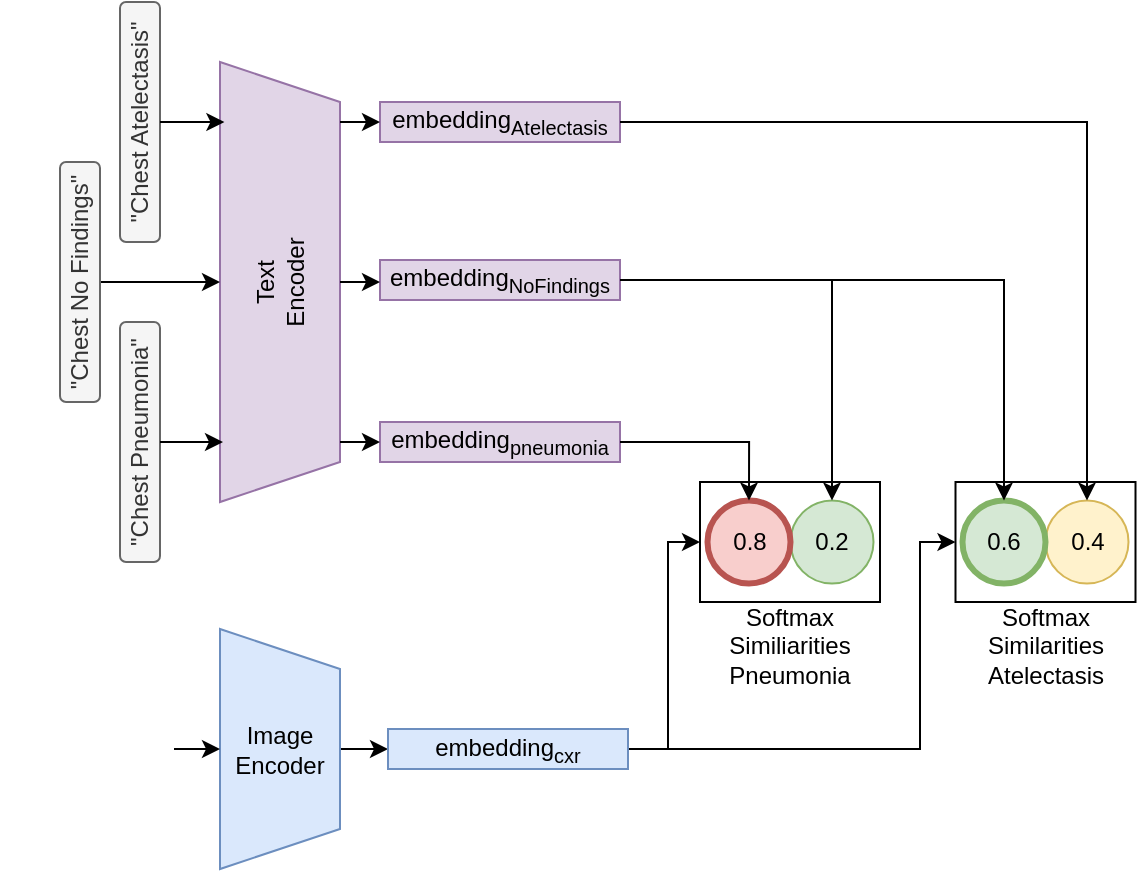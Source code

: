 <mxfile version="27.0.5">
  <diagram name="Page-1" id="KKMzYMEohoVGRIjfgOfq">
    <mxGraphModel dx="1426" dy="963" grid="1" gridSize="10" guides="1" tooltips="1" connect="1" arrows="1" fold="1" page="1" pageScale="1" pageWidth="827" pageHeight="1169" math="0" shadow="0">
      <root>
        <mxCell id="0" />
        <mxCell id="1" parent="0" />
        <mxCell id="L57G9UL65i9s51-4PsNF-18" value="" style="edgeStyle=orthogonalEdgeStyle;rounded=0;orthogonalLoop=1;jettySize=auto;html=1;" parent="1" source="L57G9UL65i9s51-4PsNF-1" target="L57G9UL65i9s51-4PsNF-16" edge="1">
          <mxGeometry relative="1" as="geometry" />
        </mxCell>
        <mxCell id="L57G9UL65i9s51-4PsNF-1" value="Image&lt;div&gt;Encoder&lt;/div&gt;" style="shape=trapezoid;perimeter=trapezoidPerimeter;whiteSpace=wrap;html=1;fixedSize=1;direction=south;fillColor=#dae8fc;strokeColor=#6c8ebf;" parent="1" vertex="1">
          <mxGeometry x="210" y="373.5" width="60" height="120" as="geometry" />
        </mxCell>
        <mxCell id="L57G9UL65i9s51-4PsNF-4" value="" style="edgeStyle=orthogonalEdgeStyle;rounded=0;orthogonalLoop=1;jettySize=auto;html=1;" parent="1" source="L57G9UL65i9s51-4PsNF-3" target="L57G9UL65i9s51-4PsNF-1" edge="1">
          <mxGeometry relative="1" as="geometry" />
        </mxCell>
        <mxCell id="L57G9UL65i9s51-4PsNF-3" value="" style="shape=image;verticalLabelPosition=bottom;labelBackgroundColor=default;verticalAlign=top;aspect=fixed;imageAspect=0;image=https://production-media.paperswithcode.com/datasets/MIMIC-CXR-0000002919-5d6519da_0miLqPx.jpg;" parent="1" vertex="1">
          <mxGeometry x="100" y="390" width="87" height="87" as="geometry" />
        </mxCell>
        <mxCell id="qXbgxSHYe2Dsq5fyC-Ap-37" style="edgeStyle=orthogonalEdgeStyle;rounded=0;orthogonalLoop=1;jettySize=auto;html=1;exitX=1;exitY=0.5;exitDx=0;exitDy=0;entryX=0;entryY=0.5;entryDx=0;entryDy=0;" edge="1" parent="1" source="L57G9UL65i9s51-4PsNF-16" target="L57G9UL65i9s51-4PsNF-63">
          <mxGeometry relative="1" as="geometry">
            <Array as="points">
              <mxPoint x="560" y="434" />
              <mxPoint x="560" y="330" />
            </Array>
          </mxGeometry>
        </mxCell>
        <mxCell id="qXbgxSHYe2Dsq5fyC-Ap-38" style="edgeStyle=orthogonalEdgeStyle;rounded=0;orthogonalLoop=1;jettySize=auto;html=1;exitX=1;exitY=0.5;exitDx=0;exitDy=0;entryX=0;entryY=0.5;entryDx=0;entryDy=0;" edge="1" parent="1" source="L57G9UL65i9s51-4PsNF-16" target="L57G9UL65i9s51-4PsNF-27">
          <mxGeometry relative="1" as="geometry">
            <Array as="points">
              <mxPoint x="434" y="434" />
              <mxPoint x="434" y="330" />
            </Array>
          </mxGeometry>
        </mxCell>
        <mxCell id="L57G9UL65i9s51-4PsNF-16" value="embedding&lt;sub&gt;cxr&lt;/sub&gt;" style="rounded=0;whiteSpace=wrap;html=1;direction=east;horizontal=1;fillColor=#dae8fc;strokeColor=#6c8ebf;" parent="1" vertex="1">
          <mxGeometry x="294" y="423.5" width="120" height="20" as="geometry" />
        </mxCell>
        <mxCell id="qXbgxSHYe2Dsq5fyC-Ap-28" value="" style="group;rotation=-90;" vertex="1" connectable="0" parent="1">
          <mxGeometry x="130" y="60" width="280" height="280" as="geometry" />
        </mxCell>
        <mxCell id="L57G9UL65i9s51-4PsNF-2" value="Text&lt;div&gt;Encoder&lt;/div&gt;" style="shape=trapezoid;perimeter=trapezoidPerimeter;whiteSpace=wrap;html=1;fixedSize=1;direction=west;fillColor=#e1d5e7;strokeColor=#9673a6;rotation=-90;" parent="qXbgxSHYe2Dsq5fyC-Ap-28" vertex="1">
          <mxGeometry y="110" width="220" height="60" as="geometry" />
        </mxCell>
        <mxCell id="L57G9UL65i9s51-4PsNF-7" value="&quot;Chest Pneumonia&quot;" style="rounded=1;whiteSpace=wrap;html=1;fillColor=#f5f5f5;fontColor=#333333;strokeColor=#666666;rotation=-90;" parent="qXbgxSHYe2Dsq5fyC-Ap-28" vertex="1">
          <mxGeometry x="-20" y="210" width="120" height="20" as="geometry" />
        </mxCell>
        <mxCell id="L57G9UL65i9s51-4PsNF-34" style="edgeStyle=orthogonalEdgeStyle;rounded=0;orthogonalLoop=1;jettySize=auto;html=1;exitX=0.5;exitY=1;exitDx=0;exitDy=0;" parent="qXbgxSHYe2Dsq5fyC-Ap-28" source="L57G9UL65i9s51-4PsNF-8" target="L57G9UL65i9s51-4PsNF-2" edge="1">
          <mxGeometry relative="1" as="geometry" />
        </mxCell>
        <mxCell id="L57G9UL65i9s51-4PsNF-8" value="&quot;Chest No Findings&quot;" style="rounded=1;whiteSpace=wrap;html=1;fillColor=#f5f5f5;fontColor=#333333;strokeColor=#666666;rotation=-90;" parent="qXbgxSHYe2Dsq5fyC-Ap-28" vertex="1">
          <mxGeometry x="-50" y="130" width="120" height="20" as="geometry" />
        </mxCell>
        <mxCell id="L57G9UL65i9s51-4PsNF-10" value="embedding&lt;sub&gt;pneumonia&lt;/sub&gt;" style="rounded=0;whiteSpace=wrap;html=1;direction=north;horizontal=0;fillColor=#e1d5e7;strokeColor=#9673a6;rotation=90;" parent="qXbgxSHYe2Dsq5fyC-Ap-28" vertex="1">
          <mxGeometry x="210" y="160" width="20" height="120" as="geometry" />
        </mxCell>
        <mxCell id="L57G9UL65i9s51-4PsNF-11" value="&lt;font&gt;embedding&lt;sub&gt;NoFindings&lt;/sub&gt;&lt;/font&gt;" style="rounded=0;whiteSpace=wrap;html=1;direction=north;horizontal=0;fillColor=#e1d5e7;strokeColor=#9673a6;rotation=90;" parent="qXbgxSHYe2Dsq5fyC-Ap-28" vertex="1">
          <mxGeometry x="210" y="79" width="20" height="120" as="geometry" />
        </mxCell>
        <mxCell id="L57G9UL65i9s51-4PsNF-40" value="&quot;Chest Atelectasis&lt;span style=&quot;background-color: transparent; color: light-dark(rgb(51, 51, 51), rgb(193, 193, 193));&quot;&gt;&quot;&lt;/span&gt;" style="rounded=1;whiteSpace=wrap;html=1;fillColor=#f5f5f5;fontColor=#333333;strokeColor=#666666;rotation=-90;" parent="qXbgxSHYe2Dsq5fyC-Ap-28" vertex="1">
          <mxGeometry x="-20" y="50" width="120" height="20" as="geometry" />
        </mxCell>
        <mxCell id="L57G9UL65i9s51-4PsNF-42" value="&lt;font&gt;embedding&lt;sub&gt;Atelectasis&lt;/sub&gt;&lt;/font&gt;" style="rounded=0;whiteSpace=wrap;html=1;direction=north;horizontal=0;fillColor=#e1d5e7;strokeColor=#9673a6;rotation=90;" parent="qXbgxSHYe2Dsq5fyC-Ap-28" vertex="1">
          <mxGeometry x="210" width="20" height="120" as="geometry" />
        </mxCell>
        <mxCell id="L57G9UL65i9s51-4PsNF-68" style="edgeStyle=orthogonalEdgeStyle;rounded=0;orthogonalLoop=1;jettySize=auto;html=1;exitX=0.5;exitY=1;exitDx=0;exitDy=0;entryX=0.137;entryY=0.963;entryDx=0;entryDy=0;entryPerimeter=0;" parent="qXbgxSHYe2Dsq5fyC-Ap-28" source="L57G9UL65i9s51-4PsNF-40" target="L57G9UL65i9s51-4PsNF-2" edge="1">
          <mxGeometry relative="1" as="geometry" />
        </mxCell>
        <mxCell id="L57G9UL65i9s51-4PsNF-69" style="edgeStyle=orthogonalEdgeStyle;rounded=0;orthogonalLoop=1;jettySize=auto;html=1;exitX=0.5;exitY=1;exitDx=0;exitDy=0;entryX=0.865;entryY=0.975;entryDx=0;entryDy=0;entryPerimeter=0;" parent="qXbgxSHYe2Dsq5fyC-Ap-28" source="L57G9UL65i9s51-4PsNF-7" target="L57G9UL65i9s51-4PsNF-2" edge="1">
          <mxGeometry relative="1" as="geometry" />
        </mxCell>
        <mxCell id="L57G9UL65i9s51-4PsNF-74" style="edgeStyle=orthogonalEdgeStyle;rounded=0;orthogonalLoop=1;jettySize=auto;html=1;entryX=0.865;entryY=0.975;entryDx=0;entryDy=0;entryPerimeter=0;" parent="qXbgxSHYe2Dsq5fyC-Ap-28" edge="1">
          <mxGeometry relative="1" as="geometry">
            <mxPoint x="140" y="220" as="sourcePoint" />
            <mxPoint x="160" y="220" as="targetPoint" />
          </mxGeometry>
        </mxCell>
        <mxCell id="L57G9UL65i9s51-4PsNF-75" style="edgeStyle=orthogonalEdgeStyle;rounded=0;orthogonalLoop=1;jettySize=auto;html=1;entryX=0.865;entryY=0.975;entryDx=0;entryDy=0;entryPerimeter=0;" parent="qXbgxSHYe2Dsq5fyC-Ap-28" edge="1">
          <mxGeometry relative="1" as="geometry">
            <mxPoint x="140" y="140" as="sourcePoint" />
            <mxPoint x="160" y="140" as="targetPoint" />
          </mxGeometry>
        </mxCell>
        <mxCell id="L57G9UL65i9s51-4PsNF-76" style="edgeStyle=orthogonalEdgeStyle;rounded=0;orthogonalLoop=1;jettySize=auto;html=1;entryX=0.865;entryY=0.975;entryDx=0;entryDy=0;entryPerimeter=0;" parent="qXbgxSHYe2Dsq5fyC-Ap-28" edge="1">
          <mxGeometry relative="1" as="geometry">
            <mxPoint x="140" y="60" as="sourcePoint" />
            <mxPoint x="160" y="60" as="targetPoint" />
          </mxGeometry>
        </mxCell>
        <mxCell id="qXbgxSHYe2Dsq5fyC-Ap-29" value="" style="group" vertex="1" connectable="0" parent="1">
          <mxGeometry x="450" y="300" width="217.75" height="96.5" as="geometry" />
        </mxCell>
        <mxCell id="L57G9UL65i9s51-4PsNF-27" value="" style="rounded=0;whiteSpace=wrap;html=1;" parent="qXbgxSHYe2Dsq5fyC-Ap-29" vertex="1">
          <mxGeometry width="90" height="60" as="geometry" />
        </mxCell>
        <mxCell id="L57G9UL65i9s51-4PsNF-39" value="0.2" style="ellipse;whiteSpace=wrap;html=1;aspect=fixed;fillColor=#d5e8d4;strokeColor=#82b366;" parent="qXbgxSHYe2Dsq5fyC-Ap-29" vertex="1">
          <mxGeometry x="45.25" y="9.25" width="41.5" height="41.5" as="geometry" />
        </mxCell>
        <mxCell id="L57G9UL65i9s51-4PsNF-63" value="" style="rounded=0;whiteSpace=wrap;html=1;" parent="qXbgxSHYe2Dsq5fyC-Ap-29" vertex="1">
          <mxGeometry x="127.75" width="90" height="60" as="geometry" />
        </mxCell>
        <mxCell id="L57G9UL65i9s51-4PsNF-65" value="0.4" style="ellipse;whiteSpace=wrap;html=1;aspect=fixed;fillColor=#fff2cc;strokeColor=#d6b656;" parent="qXbgxSHYe2Dsq5fyC-Ap-29" vertex="1">
          <mxGeometry x="172.75" y="9.25" width="41.5" height="41.5" as="geometry" />
        </mxCell>
        <mxCell id="L57G9UL65i9s51-4PsNF-88" value="Softmax Similiarities&lt;div&gt;Pneumonia&lt;/div&gt;" style="text;html=1;align=center;verticalAlign=middle;whiteSpace=wrap;rounded=0;" parent="qXbgxSHYe2Dsq5fyC-Ap-29" vertex="1">
          <mxGeometry x="15" y="66.5" width="60" height="30" as="geometry" />
        </mxCell>
        <mxCell id="L57G9UL65i9s51-4PsNF-89" value="Softmax Similarities Atelectasis" style="text;html=1;align=center;verticalAlign=middle;whiteSpace=wrap;rounded=0;" parent="qXbgxSHYe2Dsq5fyC-Ap-29" vertex="1">
          <mxGeometry x="142.75" y="66.5" width="60" height="30" as="geometry" />
        </mxCell>
        <mxCell id="L57G9UL65i9s51-4PsNF-19" value="0.8" style="ellipse;whiteSpace=wrap;html=1;aspect=fixed;fillColor=#f8cecc;strokeColor=#b85450;strokeWidth=3;" parent="qXbgxSHYe2Dsq5fyC-Ap-29" vertex="1">
          <mxGeometry x="3.75" y="9.25" width="41.5" height="41.5" as="geometry" />
        </mxCell>
        <mxCell id="L57G9UL65i9s51-4PsNF-64" value="0.6" style="ellipse;whiteSpace=wrap;html=1;aspect=fixed;fillColor=#d5e8d4;strokeColor=#82b366;strokeWidth=3;" parent="qXbgxSHYe2Dsq5fyC-Ap-29" vertex="1">
          <mxGeometry x="131.25" y="9.25" width="41.5" height="41.5" as="geometry" />
        </mxCell>
        <mxCell id="qXbgxSHYe2Dsq5fyC-Ap-32" value="" style="edgeStyle=orthogonalEdgeStyle;rounded=0;orthogonalLoop=1;jettySize=auto;html=1;" edge="1" parent="1" source="L57G9UL65i9s51-4PsNF-10" target="L57G9UL65i9s51-4PsNF-19">
          <mxGeometry relative="1" as="geometry" />
        </mxCell>
        <mxCell id="qXbgxSHYe2Dsq5fyC-Ap-33" style="edgeStyle=orthogonalEdgeStyle;rounded=0;orthogonalLoop=1;jettySize=auto;html=1;exitX=1;exitY=0.5;exitDx=0;exitDy=0;entryX=0.5;entryY=0;entryDx=0;entryDy=0;" edge="1" parent="1" source="L57G9UL65i9s51-4PsNF-11" target="L57G9UL65i9s51-4PsNF-39">
          <mxGeometry relative="1" as="geometry" />
        </mxCell>
        <mxCell id="qXbgxSHYe2Dsq5fyC-Ap-34" style="edgeStyle=orthogonalEdgeStyle;rounded=0;orthogonalLoop=1;jettySize=auto;html=1;exitX=1;exitY=0.5;exitDx=0;exitDy=0;entryX=0.5;entryY=0;entryDx=0;entryDy=0;" edge="1" parent="1" source="L57G9UL65i9s51-4PsNF-11" target="L57G9UL65i9s51-4PsNF-64">
          <mxGeometry relative="1" as="geometry" />
        </mxCell>
        <mxCell id="qXbgxSHYe2Dsq5fyC-Ap-35" style="edgeStyle=orthogonalEdgeStyle;rounded=0;orthogonalLoop=1;jettySize=auto;html=1;exitX=1;exitY=0.5;exitDx=0;exitDy=0;entryX=0.5;entryY=0;entryDx=0;entryDy=0;" edge="1" parent="1" source="L57G9UL65i9s51-4PsNF-42" target="L57G9UL65i9s51-4PsNF-65">
          <mxGeometry relative="1" as="geometry" />
        </mxCell>
      </root>
    </mxGraphModel>
  </diagram>
</mxfile>
